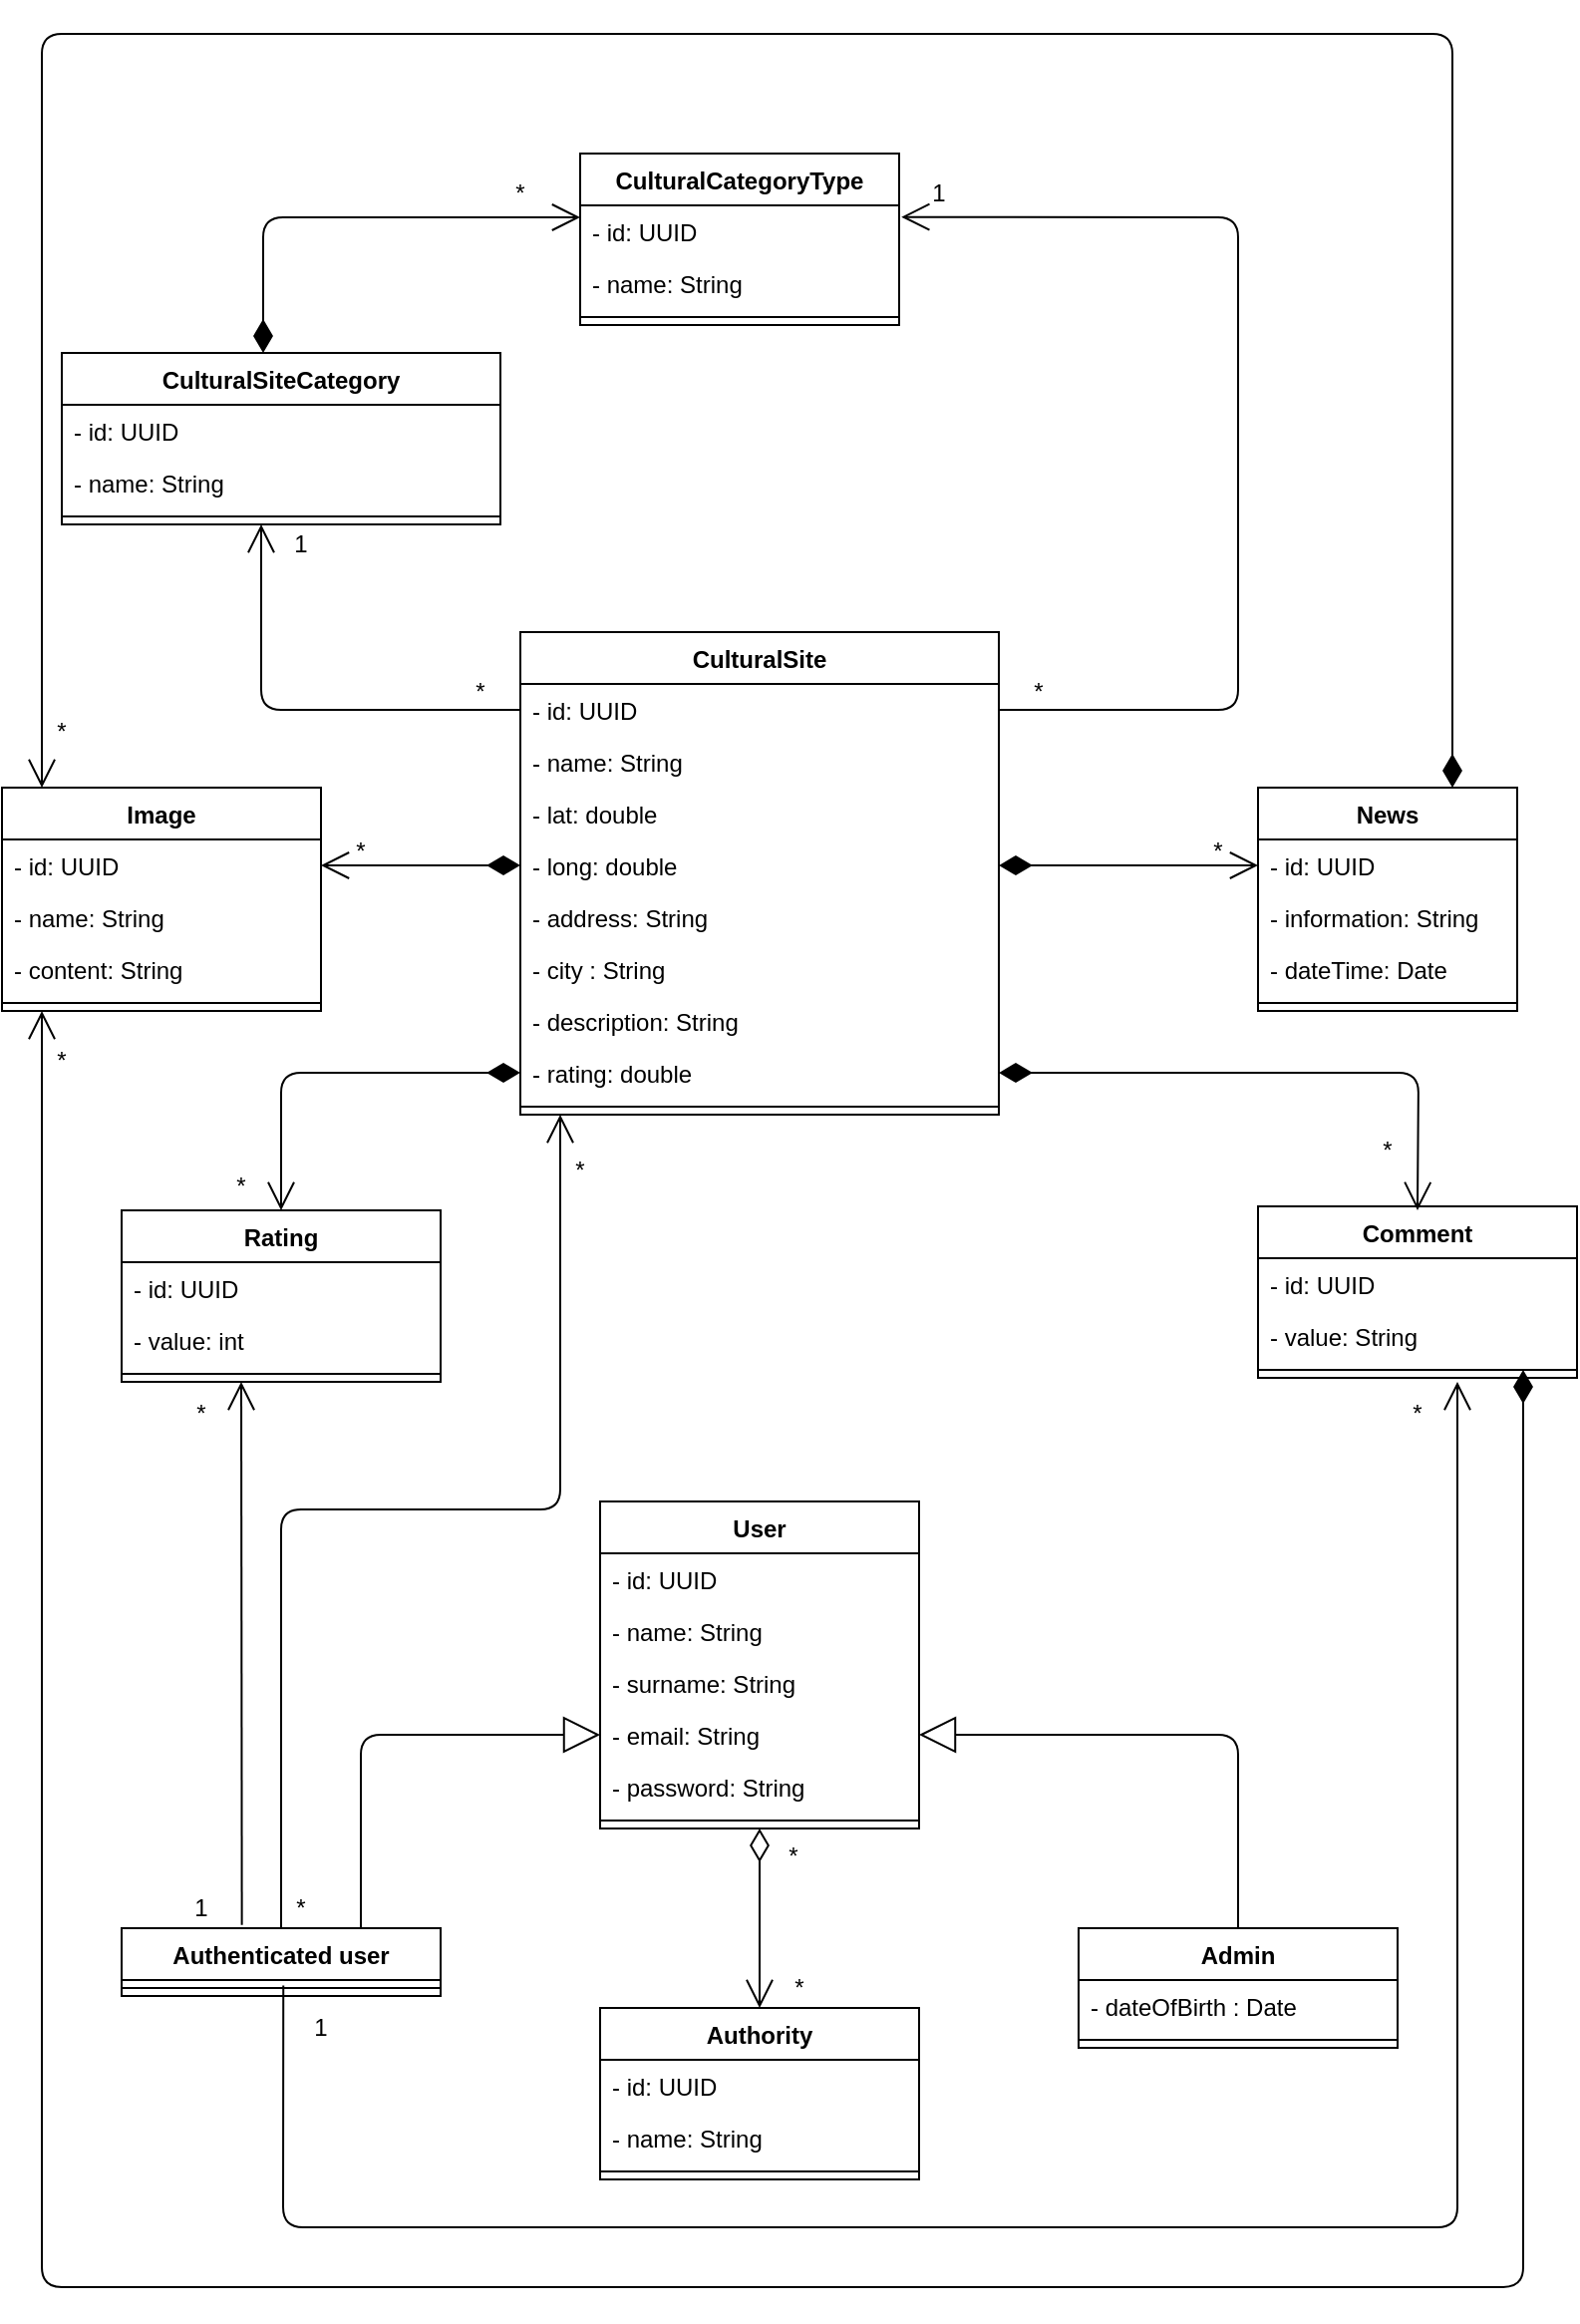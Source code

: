<mxfile version="13.8.8" type="device"><diagram id="C5RBs43oDa-KdzZeNtuy" name="CoreClassDiagram"><mxGraphModel dx="920" dy="562" grid="1" gridSize="10" guides="1" tooltips="1" connect="1" arrows="1" fold="1" page="1" pageScale="1" pageWidth="827" pageHeight="1169" math="0" shadow="0"><root><mxCell id="WIyWlLk6GJQsqaUBKTNV-0"/><mxCell id="WIyWlLk6GJQsqaUBKTNV-1" parent="WIyWlLk6GJQsqaUBKTNV-0"/><mxCell id="clxJohV_c_z-8d6fdWZx-4" value="CulturalSite" style="swimlane;fontStyle=1;align=center;verticalAlign=top;childLayout=stackLayout;horizontal=1;startSize=26;horizontalStack=0;resizeParent=1;resizeParentMax=0;resizeLast=0;collapsible=1;marginBottom=0;" parent="WIyWlLk6GJQsqaUBKTNV-1" vertex="1"><mxGeometry x="260" y="320" width="240" height="242" as="geometry"/></mxCell><mxCell id="clxJohV_c_z-8d6fdWZx-32" value="- id: UUID" style="text;strokeColor=none;fillColor=none;align=left;verticalAlign=top;spacingLeft=4;spacingRight=4;overflow=hidden;rotatable=0;points=[[0,0.5],[1,0.5]];portConstraint=eastwest;" parent="clxJohV_c_z-8d6fdWZx-4" vertex="1"><mxGeometry y="26" width="240" height="26" as="geometry"/></mxCell><mxCell id="clxJohV_c_z-8d6fdWZx-5" value="- name: String" style="text;strokeColor=none;fillColor=none;align=left;verticalAlign=top;spacingLeft=4;spacingRight=4;overflow=hidden;rotatable=0;points=[[0,0.5],[1,0.5]];portConstraint=eastwest;" parent="clxJohV_c_z-8d6fdWZx-4" vertex="1"><mxGeometry y="52" width="240" height="26" as="geometry"/></mxCell><mxCell id="clxJohV_c_z-8d6fdWZx-8" value="- lat: double" style="text;strokeColor=none;fillColor=none;align=left;verticalAlign=top;spacingLeft=4;spacingRight=4;overflow=hidden;rotatable=0;points=[[0,0.5],[1,0.5]];portConstraint=eastwest;" parent="clxJohV_c_z-8d6fdWZx-4" vertex="1"><mxGeometry y="78" width="240" height="26" as="geometry"/></mxCell><mxCell id="H01T8IGDN5LHc6ppZp9V-1" value="- long: double" style="text;strokeColor=none;fillColor=none;align=left;verticalAlign=top;spacingLeft=4;spacingRight=4;overflow=hidden;rotatable=0;points=[[0,0.5],[1,0.5]];portConstraint=eastwest;" parent="clxJohV_c_z-8d6fdWZx-4" vertex="1"><mxGeometry y="104" width="240" height="26" as="geometry"/></mxCell><mxCell id="clxJohV_c_z-8d6fdWZx-9" value="- address: String" style="text;strokeColor=none;fillColor=none;align=left;verticalAlign=top;spacingLeft=4;spacingRight=4;overflow=hidden;rotatable=0;points=[[0,0.5],[1,0.5]];portConstraint=eastwest;" parent="clxJohV_c_z-8d6fdWZx-4" vertex="1"><mxGeometry y="130" width="240" height="26" as="geometry"/></mxCell><mxCell id="H01T8IGDN5LHc6ppZp9V-0" value="- city : String" style="text;strokeColor=none;fillColor=none;align=left;verticalAlign=top;spacingLeft=4;spacingRight=4;overflow=hidden;rotatable=0;points=[[0,0.5],[1,0.5]];portConstraint=eastwest;" parent="clxJohV_c_z-8d6fdWZx-4" vertex="1"><mxGeometry y="156" width="240" height="26" as="geometry"/></mxCell><mxCell id="clxJohV_c_z-8d6fdWZx-10" value="- description: String" style="text;strokeColor=none;fillColor=none;align=left;verticalAlign=top;spacingLeft=4;spacingRight=4;overflow=hidden;rotatable=0;points=[[0,0.5],[1,0.5]];portConstraint=eastwest;" parent="clxJohV_c_z-8d6fdWZx-4" vertex="1"><mxGeometry y="182" width="240" height="26" as="geometry"/></mxCell><mxCell id="H01T8IGDN5LHc6ppZp9V-3" value="- rating: double" style="text;strokeColor=none;fillColor=none;align=left;verticalAlign=top;spacingLeft=4;spacingRight=4;overflow=hidden;rotatable=0;points=[[0,0.5],[1,0.5]];portConstraint=eastwest;" parent="clxJohV_c_z-8d6fdWZx-4" vertex="1"><mxGeometry y="208" width="240" height="26" as="geometry"/></mxCell><mxCell id="clxJohV_c_z-8d6fdWZx-6" value="" style="line;strokeWidth=1;fillColor=none;align=left;verticalAlign=middle;spacingTop=-1;spacingLeft=3;spacingRight=3;rotatable=0;labelPosition=right;points=[];portConstraint=eastwest;" parent="clxJohV_c_z-8d6fdWZx-4" vertex="1"><mxGeometry y="234" width="240" height="8" as="geometry"/></mxCell><mxCell id="clxJohV_c_z-8d6fdWZx-22" value="CulturalSiteCategory" style="swimlane;fontStyle=1;align=center;verticalAlign=top;childLayout=stackLayout;horizontal=1;startSize=26;horizontalStack=0;resizeParent=1;resizeParentMax=0;resizeLast=0;collapsible=1;marginBottom=0;" parent="WIyWlLk6GJQsqaUBKTNV-1" vertex="1"><mxGeometry x="30" y="180" width="220" height="86" as="geometry"/></mxCell><mxCell id="pBHBdcPfYjw_2O6gtZ4y-12" value="- id: UUID" style="text;strokeColor=none;fillColor=none;align=left;verticalAlign=top;spacingLeft=4;spacingRight=4;overflow=hidden;rotatable=0;points=[[0,0.5],[1,0.5]];portConstraint=eastwest;" parent="clxJohV_c_z-8d6fdWZx-22" vertex="1"><mxGeometry y="26" width="220" height="26" as="geometry"/></mxCell><mxCell id="clxJohV_c_z-8d6fdWZx-23" value="- name: String" style="text;strokeColor=none;fillColor=none;align=left;verticalAlign=top;spacingLeft=4;spacingRight=4;overflow=hidden;rotatable=0;points=[[0,0.5],[1,0.5]];portConstraint=eastwest;" parent="clxJohV_c_z-8d6fdWZx-22" vertex="1"><mxGeometry y="52" width="220" height="26" as="geometry"/></mxCell><mxCell id="clxJohV_c_z-8d6fdWZx-24" value="" style="line;strokeWidth=1;fillColor=none;align=left;verticalAlign=middle;spacingTop=-1;spacingLeft=3;spacingRight=3;rotatable=0;labelPosition=right;points=[];portConstraint=eastwest;" parent="clxJohV_c_z-8d6fdWZx-22" vertex="1"><mxGeometry y="78" width="220" height="8" as="geometry"/></mxCell><mxCell id="clxJohV_c_z-8d6fdWZx-72" value="Rating" style="swimlane;fontStyle=1;align=center;verticalAlign=top;childLayout=stackLayout;horizontal=1;startSize=26;horizontalStack=0;resizeParent=1;resizeParentMax=0;resizeLast=0;collapsible=1;marginBottom=0;" parent="WIyWlLk6GJQsqaUBKTNV-1" vertex="1"><mxGeometry x="60" y="610" width="160" height="86" as="geometry"/></mxCell><mxCell id="clxJohV_c_z-8d6fdWZx-91" value="- id: UUID" style="text;strokeColor=none;fillColor=none;align=left;verticalAlign=top;spacingLeft=4;spacingRight=4;overflow=hidden;rotatable=0;points=[[0,0.5],[1,0.5]];portConstraint=eastwest;" parent="clxJohV_c_z-8d6fdWZx-72" vertex="1"><mxGeometry y="26" width="160" height="26" as="geometry"/></mxCell><mxCell id="clxJohV_c_z-8d6fdWZx-73" value="- value: int" style="text;strokeColor=none;fillColor=none;align=left;verticalAlign=top;spacingLeft=4;spacingRight=4;overflow=hidden;rotatable=0;points=[[0,0.5],[1,0.5]];portConstraint=eastwest;" parent="clxJohV_c_z-8d6fdWZx-72" vertex="1"><mxGeometry y="52" width="160" height="26" as="geometry"/></mxCell><mxCell id="clxJohV_c_z-8d6fdWZx-74" value="" style="line;strokeWidth=1;fillColor=none;align=left;verticalAlign=middle;spacingTop=-1;spacingLeft=3;spacingRight=3;rotatable=0;labelPosition=right;points=[];portConstraint=eastwest;" parent="clxJohV_c_z-8d6fdWZx-72" vertex="1"><mxGeometry y="78" width="160" height="8" as="geometry"/></mxCell><mxCell id="clxJohV_c_z-8d6fdWZx-76" value="" style="endArrow=open;html=1;endSize=12;startArrow=diamondThin;startSize=14;startFill=1;edgeStyle=orthogonalEdgeStyle;align=left;verticalAlign=bottom;exitX=0;exitY=0.5;exitDx=0;exitDy=0;entryX=0.5;entryY=0;entryDx=0;entryDy=0;" parent="WIyWlLk6GJQsqaUBKTNV-1" source="H01T8IGDN5LHc6ppZp9V-3" target="clxJohV_c_z-8d6fdWZx-72" edge="1"><mxGeometry x="-0.814" y="-5" relative="1" as="geometry"><mxPoint x="250" y="515" as="sourcePoint"/><mxPoint x="250" y="670" as="targetPoint"/><mxPoint as="offset"/></mxGeometry></mxCell><mxCell id="clxJohV_c_z-8d6fdWZx-77" value="Comment" style="swimlane;fontStyle=1;align=center;verticalAlign=top;childLayout=stackLayout;horizontal=1;startSize=26;horizontalStack=0;resizeParent=1;resizeParentMax=0;resizeLast=0;collapsible=1;marginBottom=0;" parent="WIyWlLk6GJQsqaUBKTNV-1" vertex="1"><mxGeometry x="630" y="608" width="160" height="86" as="geometry"/></mxCell><mxCell id="clxJohV_c_z-8d6fdWZx-92" value="- id: UUID" style="text;strokeColor=none;fillColor=none;align=left;verticalAlign=top;spacingLeft=4;spacingRight=4;overflow=hidden;rotatable=0;points=[[0,0.5],[1,0.5]];portConstraint=eastwest;" parent="clxJohV_c_z-8d6fdWZx-77" vertex="1"><mxGeometry y="26" width="160" height="26" as="geometry"/></mxCell><mxCell id="clxJohV_c_z-8d6fdWZx-78" value="- value: String&#10;" style="text;strokeColor=none;fillColor=none;align=left;verticalAlign=top;spacingLeft=4;spacingRight=4;overflow=hidden;rotatable=0;points=[[0,0.5],[1,0.5]];portConstraint=eastwest;" parent="clxJohV_c_z-8d6fdWZx-77" vertex="1"><mxGeometry y="52" width="160" height="26" as="geometry"/></mxCell><mxCell id="clxJohV_c_z-8d6fdWZx-79" value="" style="line;strokeWidth=1;fillColor=none;align=left;verticalAlign=middle;spacingTop=-1;spacingLeft=3;spacingRight=3;rotatable=0;labelPosition=right;points=[];portConstraint=eastwest;" parent="clxJohV_c_z-8d6fdWZx-77" vertex="1"><mxGeometry y="78" width="160" height="8" as="geometry"/></mxCell><mxCell id="clxJohV_c_z-8d6fdWZx-81" value="" style="endArrow=open;html=1;endSize=12;startArrow=diamondThin;startSize=14;startFill=1;edgeStyle=orthogonalEdgeStyle;align=left;verticalAlign=bottom;exitX=1;exitY=0.5;exitDx=0;exitDy=0;entryX=0.5;entryY=0;entryDx=0;entryDy=0;" parent="WIyWlLk6GJQsqaUBKTNV-1" source="H01T8IGDN5LHc6ppZp9V-3" edge="1"><mxGeometry x="-1" y="3" relative="1" as="geometry"><mxPoint x="490" y="515" as="sourcePoint"/><mxPoint x="710" y="610" as="targetPoint"/></mxGeometry></mxCell><mxCell id="clxJohV_c_z-8d6fdWZx-83" value="User" style="swimlane;fontStyle=1;align=center;verticalAlign=top;childLayout=stackLayout;horizontal=1;startSize=26;horizontalStack=0;resizeParent=1;resizeParentMax=0;resizeLast=0;collapsible=1;marginBottom=0;" parent="WIyWlLk6GJQsqaUBKTNV-1" vertex="1"><mxGeometry x="300" y="756" width="160" height="164" as="geometry"/></mxCell><mxCell id="clxJohV_c_z-8d6fdWZx-84" value="- id: UUID" style="text;strokeColor=none;fillColor=none;align=left;verticalAlign=top;spacingLeft=4;spacingRight=4;overflow=hidden;rotatable=0;points=[[0,0.5],[1,0.5]];portConstraint=eastwest;" parent="clxJohV_c_z-8d6fdWZx-83" vertex="1"><mxGeometry y="26" width="160" height="26" as="geometry"/></mxCell><mxCell id="clxJohV_c_z-8d6fdWZx-101" value="- name: String" style="text;strokeColor=none;fillColor=none;align=left;verticalAlign=top;spacingLeft=4;spacingRight=4;overflow=hidden;rotatable=0;points=[[0,0.5],[1,0.5]];portConstraint=eastwest;" parent="clxJohV_c_z-8d6fdWZx-83" vertex="1"><mxGeometry y="52" width="160" height="26" as="geometry"/></mxCell><mxCell id="clxJohV_c_z-8d6fdWZx-102" value="- surname: String" style="text;strokeColor=none;fillColor=none;align=left;verticalAlign=top;spacingLeft=4;spacingRight=4;overflow=hidden;rotatable=0;points=[[0,0.5],[1,0.5]];portConstraint=eastwest;" parent="clxJohV_c_z-8d6fdWZx-83" vertex="1"><mxGeometry y="78" width="160" height="26" as="geometry"/></mxCell><mxCell id="clxJohV_c_z-8d6fdWZx-104" value="- email: String" style="text;strokeColor=none;fillColor=none;align=left;verticalAlign=top;spacingLeft=4;spacingRight=4;overflow=hidden;rotatable=0;points=[[0,0.5],[1,0.5]];portConstraint=eastwest;" parent="clxJohV_c_z-8d6fdWZx-83" vertex="1"><mxGeometry y="104" width="160" height="26" as="geometry"/></mxCell><mxCell id="clxJohV_c_z-8d6fdWZx-105" value="- password: String" style="text;strokeColor=none;fillColor=none;align=left;verticalAlign=top;spacingLeft=4;spacingRight=4;overflow=hidden;rotatable=0;points=[[0,0.5],[1,0.5]];portConstraint=eastwest;" parent="clxJohV_c_z-8d6fdWZx-83" vertex="1"><mxGeometry y="130" width="160" height="26" as="geometry"/></mxCell><mxCell id="clxJohV_c_z-8d6fdWZx-85" value="" style="line;strokeWidth=1;fillColor=none;align=left;verticalAlign=middle;spacingTop=-1;spacingLeft=3;spacingRight=3;rotatable=0;labelPosition=right;points=[];portConstraint=eastwest;" parent="clxJohV_c_z-8d6fdWZx-83" vertex="1"><mxGeometry y="156" width="160" height="8" as="geometry"/></mxCell><mxCell id="clxJohV_c_z-8d6fdWZx-109" value="News" style="swimlane;fontStyle=1;align=center;verticalAlign=top;childLayout=stackLayout;horizontal=1;startSize=26;horizontalStack=0;resizeParent=1;resizeParentMax=0;resizeLast=0;collapsible=1;marginBottom=0;" parent="WIyWlLk6GJQsqaUBKTNV-1" vertex="1"><mxGeometry x="630" y="398" width="130" height="112" as="geometry"/></mxCell><mxCell id="mPPgr6-ELmwVIDoUIels-7" value="- id: UUID" style="text;strokeColor=none;fillColor=none;align=left;verticalAlign=top;spacingLeft=4;spacingRight=4;overflow=hidden;rotatable=0;points=[[0,0.5],[1,0.5]];portConstraint=eastwest;" parent="clxJohV_c_z-8d6fdWZx-109" vertex="1"><mxGeometry y="26" width="130" height="26" as="geometry"/></mxCell><mxCell id="clxJohV_c_z-8d6fdWZx-110" value="- information: String" style="text;strokeColor=none;fillColor=none;align=left;verticalAlign=top;spacingLeft=4;spacingRight=4;overflow=hidden;rotatable=0;points=[[0,0.5],[1,0.5]];portConstraint=eastwest;" parent="clxJohV_c_z-8d6fdWZx-109" vertex="1"><mxGeometry y="52" width="130" height="26" as="geometry"/></mxCell><mxCell id="oNf3GADSq1OT-MhlM6DW-19" value="- dateTime: Date" style="text;strokeColor=none;fillColor=none;align=left;verticalAlign=top;spacingLeft=4;spacingRight=4;overflow=hidden;rotatable=0;points=[[0,0.5],[1,0.5]];portConstraint=eastwest;" parent="clxJohV_c_z-8d6fdWZx-109" vertex="1"><mxGeometry y="78" width="130" height="26" as="geometry"/></mxCell><mxCell id="clxJohV_c_z-8d6fdWZx-111" value="" style="line;strokeWidth=1;fillColor=none;align=left;verticalAlign=middle;spacingTop=-1;spacingLeft=3;spacingRight=3;rotatable=0;labelPosition=right;points=[];portConstraint=eastwest;" parent="clxJohV_c_z-8d6fdWZx-109" vertex="1"><mxGeometry y="104" width="130" height="8" as="geometry"/></mxCell><mxCell id="pBHBdcPfYjw_2O6gtZ4y-1" value="CulturalCategoryType" style="swimlane;fontStyle=1;align=center;verticalAlign=top;childLayout=stackLayout;horizontal=1;startSize=26;horizontalStack=0;resizeParent=1;resizeParentMax=0;resizeLast=0;collapsible=1;marginBottom=0;" parent="WIyWlLk6GJQsqaUBKTNV-1" vertex="1"><mxGeometry x="290" y="80" width="160" height="86" as="geometry"/></mxCell><mxCell id="H01T8IGDN5LHc6ppZp9V-5" value="- id: UUID" style="text;strokeColor=none;fillColor=none;align=left;verticalAlign=top;spacingLeft=4;spacingRight=4;overflow=hidden;rotatable=0;points=[[0,0.5],[1,0.5]];portConstraint=eastwest;" parent="pBHBdcPfYjw_2O6gtZ4y-1" vertex="1"><mxGeometry y="26" width="160" height="26" as="geometry"/></mxCell><mxCell id="pBHBdcPfYjw_2O6gtZ4y-2" value="- name: String" style="text;strokeColor=none;fillColor=none;align=left;verticalAlign=top;spacingLeft=4;spacingRight=4;overflow=hidden;rotatable=0;points=[[0,0.5],[1,0.5]];portConstraint=eastwest;" parent="pBHBdcPfYjw_2O6gtZ4y-1" vertex="1"><mxGeometry y="52" width="160" height="26" as="geometry"/></mxCell><mxCell id="pBHBdcPfYjw_2O6gtZ4y-3" value="" style="line;strokeWidth=1;fillColor=none;align=left;verticalAlign=middle;spacingTop=-1;spacingLeft=3;spacingRight=3;rotatable=0;labelPosition=right;points=[];portConstraint=eastwest;" parent="pBHBdcPfYjw_2O6gtZ4y-1" vertex="1"><mxGeometry y="78" width="160" height="8" as="geometry"/></mxCell><mxCell id="pBHBdcPfYjw_2O6gtZ4y-13" value="" style="endArrow=open;html=1;endSize=12;startArrow=diamondThin;startSize=14;startFill=1;edgeStyle=orthogonalEdgeStyle;align=left;verticalAlign=bottom;" parent="WIyWlLk6GJQsqaUBKTNV-1" edge="1"><mxGeometry x="-0.234" y="-68" relative="1" as="geometry"><mxPoint x="131" y="180" as="sourcePoint"/><mxPoint x="290" y="112" as="targetPoint"/><Array as="points"><mxPoint x="131" y="112"/></Array><mxPoint as="offset"/></mxGeometry></mxCell><mxCell id="pBHBdcPfYjw_2O6gtZ4y-14" value="" style="endArrow=open;endFill=1;endSize=12;html=1;exitX=0.377;exitY=-0.047;exitDx=0;exitDy=0;exitPerimeter=0;" parent="WIyWlLk6GJQsqaUBKTNV-1" source="pBHBdcPfYjw_2O6gtZ4y-16" edge="1"><mxGeometry width="160" relative="1" as="geometry"><mxPoint x="310" y="700" as="sourcePoint"/><mxPoint x="120" y="696" as="targetPoint"/><Array as="points"/></mxGeometry></mxCell><mxCell id="pBHBdcPfYjw_2O6gtZ4y-15" value="" style="endArrow=open;endFill=1;endSize=12;html=1;exitX=0.507;exitY=0.85;exitDx=0;exitDy=0;exitPerimeter=0;" parent="WIyWlLk6GJQsqaUBKTNV-1" edge="1"><mxGeometry width="160" relative="1" as="geometry"><mxPoint x="141.12" y="998.8" as="sourcePoint"/><mxPoint x="730" y="696" as="targetPoint"/><Array as="points"><mxPoint x="141" y="1120"/><mxPoint x="730" y="1120"/></Array></mxGeometry></mxCell><mxCell id="pBHBdcPfYjw_2O6gtZ4y-16" value="Authenticated user" style="swimlane;fontStyle=1;align=center;verticalAlign=top;childLayout=stackLayout;horizontal=1;startSize=26;horizontalStack=0;resizeParent=1;resizeParentMax=0;resizeLast=0;collapsible=1;marginBottom=0;" parent="WIyWlLk6GJQsqaUBKTNV-1" vertex="1"><mxGeometry x="60" y="970" width="160" height="34" as="geometry"/></mxCell><mxCell id="pBHBdcPfYjw_2O6gtZ4y-18" value="" style="line;strokeWidth=1;fillColor=none;align=left;verticalAlign=middle;spacingTop=-1;spacingLeft=3;spacingRight=3;rotatable=0;labelPosition=right;points=[];portConstraint=eastwest;" parent="pBHBdcPfYjw_2O6gtZ4y-16" vertex="1"><mxGeometry y="26" width="160" height="8" as="geometry"/></mxCell><mxCell id="pBHBdcPfYjw_2O6gtZ4y-20" value="Admin" style="swimlane;fontStyle=1;align=center;verticalAlign=top;childLayout=stackLayout;horizontal=1;startSize=26;horizontalStack=0;resizeParent=1;resizeParentMax=0;resizeLast=0;collapsible=1;marginBottom=0;" parent="WIyWlLk6GJQsqaUBKTNV-1" vertex="1"><mxGeometry x="540" y="970" width="160" height="60" as="geometry"/></mxCell><mxCell id="oNf3GADSq1OT-MhlM6DW-28" value="- dateOfBirth : Date" style="text;strokeColor=none;fillColor=none;align=left;verticalAlign=top;spacingLeft=4;spacingRight=4;overflow=hidden;rotatable=0;points=[[0,0.5],[1,0.5]];portConstraint=eastwest;" parent="pBHBdcPfYjw_2O6gtZ4y-20" vertex="1"><mxGeometry y="26" width="160" height="26" as="geometry"/></mxCell><mxCell id="pBHBdcPfYjw_2O6gtZ4y-22" value="" style="line;strokeWidth=1;fillColor=none;align=left;verticalAlign=middle;spacingTop=-1;spacingLeft=3;spacingRight=3;rotatable=0;labelPosition=right;points=[];portConstraint=eastwest;" parent="pBHBdcPfYjw_2O6gtZ4y-20" vertex="1"><mxGeometry y="52" width="160" height="8" as="geometry"/></mxCell><mxCell id="pBHBdcPfYjw_2O6gtZ4y-25" value="" style="endArrow=block;endSize=16;endFill=0;html=1;entryX=0;entryY=0.5;entryDx=0;entryDy=0;exitX=0.75;exitY=0;exitDx=0;exitDy=0;" parent="WIyWlLk6GJQsqaUBKTNV-1" source="pBHBdcPfYjw_2O6gtZ4y-16" target="clxJohV_c_z-8d6fdWZx-104" edge="1"><mxGeometry width="160" relative="1" as="geometry"><mxPoint x="90" y="880" as="sourcePoint"/><mxPoint x="250" y="880" as="targetPoint"/><Array as="points"><mxPoint x="180" y="873"/></Array></mxGeometry></mxCell><mxCell id="pBHBdcPfYjw_2O6gtZ4y-26" value="" style="endArrow=block;endSize=16;endFill=0;html=1;entryX=1;entryY=0.5;entryDx=0;entryDy=0;exitX=0.5;exitY=0;exitDx=0;exitDy=0;" parent="WIyWlLk6GJQsqaUBKTNV-1" source="pBHBdcPfYjw_2O6gtZ4y-20" target="clxJohV_c_z-8d6fdWZx-104" edge="1"><mxGeometry width="160" relative="1" as="geometry"><mxPoint x="600" y="880" as="sourcePoint"/><mxPoint x="760" y="880" as="targetPoint"/><Array as="points"><mxPoint x="620" y="873"/></Array></mxGeometry></mxCell><mxCell id="H01T8IGDN5LHc6ppZp9V-6" value="*" style="text;html=1;strokeColor=none;fillColor=none;align=center;verticalAlign=middle;whiteSpace=wrap;rounded=0;strokeWidth=6;" parent="WIyWlLk6GJQsqaUBKTNV-1" vertex="1"><mxGeometry x="100" y="588" width="40" height="20" as="geometry"/></mxCell><mxCell id="H01T8IGDN5LHc6ppZp9V-7" value="*" style="text;html=1;strokeColor=none;fillColor=none;align=center;verticalAlign=middle;whiteSpace=wrap;rounded=0;strokeWidth=6;" parent="WIyWlLk6GJQsqaUBKTNV-1" vertex="1"><mxGeometry x="675" y="570" width="40" height="20" as="geometry"/></mxCell><mxCell id="H01T8IGDN5LHc6ppZp9V-8" value="*" style="text;html=1;strokeColor=none;fillColor=none;align=center;verticalAlign=middle;whiteSpace=wrap;rounded=0;strokeWidth=6;" parent="WIyWlLk6GJQsqaUBKTNV-1" vertex="1"><mxGeometry x="80" y="702" width="40" height="20" as="geometry"/></mxCell><mxCell id="H01T8IGDN5LHc6ppZp9V-9" value="*" style="text;html=1;strokeColor=none;fillColor=none;align=center;verticalAlign=middle;whiteSpace=wrap;rounded=0;strokeWidth=6;" parent="WIyWlLk6GJQsqaUBKTNV-1" vertex="1"><mxGeometry x="690" y="702" width="40" height="20" as="geometry"/></mxCell><mxCell id="H01T8IGDN5LHc6ppZp9V-10" value="1" style="text;html=1;strokeColor=none;fillColor=none;align=center;verticalAlign=middle;whiteSpace=wrap;rounded=0;strokeWidth=6;" parent="WIyWlLk6GJQsqaUBKTNV-1" vertex="1"><mxGeometry x="80" y="950" width="40" height="20" as="geometry"/></mxCell><mxCell id="H01T8IGDN5LHc6ppZp9V-11" value="1" style="text;html=1;strokeColor=none;fillColor=none;align=center;verticalAlign=middle;whiteSpace=wrap;rounded=0;strokeWidth=6;" parent="WIyWlLk6GJQsqaUBKTNV-1" vertex="1"><mxGeometry x="140" y="1010" width="40" height="20" as="geometry"/></mxCell><mxCell id="H01T8IGDN5LHc6ppZp9V-12" value="" style="endArrow=open;endFill=1;endSize=12;html=1;exitX=1;exitY=0.5;exitDx=0;exitDy=0;entryX=1.007;entryY=0.225;entryDx=0;entryDy=0;entryPerimeter=0;" parent="WIyWlLk6GJQsqaUBKTNV-1" source="clxJohV_c_z-8d6fdWZx-32" target="H01T8IGDN5LHc6ppZp9V-5" edge="1"><mxGeometry width="160" relative="1" as="geometry"><mxPoint x="270" y="395" as="sourcePoint"/><mxPoint x="510" y="100" as="targetPoint"/><Array as="points"><mxPoint x="620" y="359"/><mxPoint x="620" y="112"/></Array></mxGeometry></mxCell><mxCell id="H01T8IGDN5LHc6ppZp9V-13" value="*" style="text;html=1;strokeColor=none;fillColor=none;align=center;verticalAlign=middle;whiteSpace=wrap;rounded=0;strokeWidth=6;" parent="WIyWlLk6GJQsqaUBKTNV-1" vertex="1"><mxGeometry x="600" y="420" width="20" height="20" as="geometry"/></mxCell><mxCell id="H01T8IGDN5LHc6ppZp9V-15" value="1" style="text;html=1;strokeColor=none;fillColor=none;align=center;verticalAlign=middle;whiteSpace=wrap;rounded=0;strokeWidth=6;" parent="WIyWlLk6GJQsqaUBKTNV-1" vertex="1"><mxGeometry x="130" y="266" width="40" height="20" as="geometry"/></mxCell><mxCell id="H01T8IGDN5LHc6ppZp9V-16" value="*" style="text;html=1;strokeColor=none;fillColor=none;align=center;verticalAlign=middle;whiteSpace=wrap;rounded=0;strokeWidth=6;" parent="WIyWlLk6GJQsqaUBKTNV-1" vertex="1"><mxGeometry x="220" y="340" width="40" height="20" as="geometry"/></mxCell><mxCell id="H01T8IGDN5LHc6ppZp9V-17" value="*" style="text;html=1;strokeColor=none;fillColor=none;align=center;verticalAlign=middle;whiteSpace=wrap;rounded=0;strokeWidth=6;" parent="WIyWlLk6GJQsqaUBKTNV-1" vertex="1"><mxGeometry x="240" y="90" width="40" height="20" as="geometry"/></mxCell><mxCell id="H01T8IGDN5LHc6ppZp9V-18" value="1" style="text;html=1;strokeColor=none;fillColor=none;align=center;verticalAlign=middle;whiteSpace=wrap;rounded=0;strokeWidth=6;" parent="WIyWlLk6GJQsqaUBKTNV-1" vertex="1"><mxGeometry x="450" y="90" width="40" height="20" as="geometry"/></mxCell><mxCell id="H01T8IGDN5LHc6ppZp9V-19" value="*" style="text;html=1;strokeColor=none;fillColor=none;align=center;verticalAlign=middle;whiteSpace=wrap;rounded=0;strokeWidth=6;" parent="WIyWlLk6GJQsqaUBKTNV-1" vertex="1"><mxGeometry x="500" y="340" width="40" height="20" as="geometry"/></mxCell><mxCell id="oNf3GADSq1OT-MhlM6DW-2" value="Image" style="swimlane;fontStyle=1;align=center;verticalAlign=top;childLayout=stackLayout;horizontal=1;startSize=26;horizontalStack=0;resizeParent=1;resizeParentMax=0;resizeLast=0;collapsible=1;marginBottom=0;" parent="WIyWlLk6GJQsqaUBKTNV-1" vertex="1"><mxGeometry y="398" width="160" height="112" as="geometry"/></mxCell><mxCell id="oNf3GADSq1OT-MhlM6DW-3" value="- id: UUID" style="text;strokeColor=none;fillColor=none;align=left;verticalAlign=top;spacingLeft=4;spacingRight=4;overflow=hidden;rotatable=0;points=[[0,0.5],[1,0.5]];portConstraint=eastwest;" parent="oNf3GADSq1OT-MhlM6DW-2" vertex="1"><mxGeometry y="26" width="160" height="26" as="geometry"/></mxCell><mxCell id="oNf3GADSq1OT-MhlM6DW-4" value="- name: String" style="text;strokeColor=none;fillColor=none;align=left;verticalAlign=top;spacingLeft=4;spacingRight=4;overflow=hidden;rotatable=0;points=[[0,0.5],[1,0.5]];portConstraint=eastwest;" parent="oNf3GADSq1OT-MhlM6DW-2" vertex="1"><mxGeometry y="52" width="160" height="26" as="geometry"/></mxCell><mxCell id="oNf3GADSq1OT-MhlM6DW-6" value="- content: String" style="text;strokeColor=none;fillColor=none;align=left;verticalAlign=top;spacingLeft=4;spacingRight=4;overflow=hidden;rotatable=0;points=[[0,0.5],[1,0.5]];portConstraint=eastwest;" parent="oNf3GADSq1OT-MhlM6DW-2" vertex="1"><mxGeometry y="78" width="160" height="26" as="geometry"/></mxCell><mxCell id="oNf3GADSq1OT-MhlM6DW-5" value="" style="line;strokeWidth=1;fillColor=none;align=left;verticalAlign=middle;spacingTop=-1;spacingLeft=3;spacingRight=3;rotatable=0;labelPosition=right;points=[];portConstraint=eastwest;" parent="oNf3GADSq1OT-MhlM6DW-2" vertex="1"><mxGeometry y="104" width="160" height="8" as="geometry"/></mxCell><mxCell id="oNf3GADSq1OT-MhlM6DW-9" value="" style="endArrow=open;html=1;endSize=12;startArrow=diamondThin;startSize=14;startFill=1;edgeStyle=orthogonalEdgeStyle;align=left;verticalAlign=bottom;exitX=0;exitY=0.5;exitDx=0;exitDy=0;entryX=1;entryY=0.5;entryDx=0;entryDy=0;" parent="WIyWlLk6GJQsqaUBKTNV-1" source="H01T8IGDN5LHc6ppZp9V-1" target="oNf3GADSq1OT-MhlM6DW-3" edge="1"><mxGeometry x="-0.6" relative="1" as="geometry"><mxPoint x="180" y="440" as="sourcePoint"/><mxPoint x="340" y="440" as="targetPoint"/><mxPoint as="offset"/></mxGeometry></mxCell><mxCell id="oNf3GADSq1OT-MhlM6DW-10" value="*" style="text;html=1;strokeColor=none;fillColor=none;align=center;verticalAlign=middle;whiteSpace=wrap;rounded=0;strokeWidth=6;" parent="WIyWlLk6GJQsqaUBKTNV-1" vertex="1"><mxGeometry x="160" y="420" width="40" height="20" as="geometry"/></mxCell><mxCell id="oNf3GADSq1OT-MhlM6DW-11" value="" style="endArrow=open;endFill=1;endSize=12;html=1;exitX=0;exitY=0.5;exitDx=0;exitDy=0;" parent="WIyWlLk6GJQsqaUBKTNV-1" source="clxJohV_c_z-8d6fdWZx-32" edge="1"><mxGeometry width="160" relative="1" as="geometry"><mxPoint x="240" y="270" as="sourcePoint"/><mxPoint x="130" y="266" as="targetPoint"/><Array as="points"><mxPoint x="130" y="359"/></Array></mxGeometry></mxCell><mxCell id="oNf3GADSq1OT-MhlM6DW-17" value="" style="endArrow=open;html=1;endSize=12;startArrow=diamondThin;startSize=14;startFill=1;edgeStyle=orthogonalEdgeStyle;align=left;verticalAlign=bottom;exitX=1;exitY=0.5;exitDx=0;exitDy=0;entryX=0;entryY=0.5;entryDx=0;entryDy=0;" parent="WIyWlLk6GJQsqaUBKTNV-1" source="H01T8IGDN5LHc6ppZp9V-1" target="mPPgr6-ELmwVIDoUIels-7" edge="1"><mxGeometry x="-0.6" relative="1" as="geometry"><mxPoint x="620" y="470" as="sourcePoint"/><mxPoint x="580" y="460" as="targetPoint"/><mxPoint as="offset"/></mxGeometry></mxCell><mxCell id="oNf3GADSq1OT-MhlM6DW-21" value="" style="endArrow=open;html=1;endSize=12;startArrow=diamondThin;startSize=14;startFill=1;edgeStyle=orthogonalEdgeStyle;align=left;verticalAlign=bottom;exitX=0.75;exitY=0;exitDx=0;exitDy=0;entryX=0.125;entryY=0;entryDx=0;entryDy=0;entryPerimeter=0;" parent="WIyWlLk6GJQsqaUBKTNV-1" source="clxJohV_c_z-8d6fdWZx-109" target="oNf3GADSq1OT-MhlM6DW-2" edge="1"><mxGeometry x="-1" y="3" relative="1" as="geometry"><mxPoint x="320" y="300" as="sourcePoint"/><mxPoint x="10" y="390" as="targetPoint"/><Array as="points"><mxPoint x="728" y="20"/><mxPoint x="20" y="20"/></Array></mxGeometry></mxCell><mxCell id="oNf3GADSq1OT-MhlM6DW-22" value="*" style="text;html=1;strokeColor=none;fillColor=none;align=center;verticalAlign=middle;whiteSpace=wrap;rounded=0;strokeWidth=6;" parent="WIyWlLk6GJQsqaUBKTNV-1" vertex="1"><mxGeometry x="20" y="360" width="20" height="20" as="geometry"/></mxCell><mxCell id="oNf3GADSq1OT-MhlM6DW-24" value="" style="endArrow=open;html=1;endSize=12;startArrow=diamondThin;startSize=14;startFill=1;edgeStyle=orthogonalEdgeStyle;align=left;verticalAlign=bottom;" parent="WIyWlLk6GJQsqaUBKTNV-1" edge="1"><mxGeometry x="-1" y="3" relative="1" as="geometry"><mxPoint x="763" y="690" as="sourcePoint"/><mxPoint x="20" y="510" as="targetPoint"/><Array as="points"><mxPoint x="763" y="1150"/><mxPoint x="20" y="1150"/></Array></mxGeometry></mxCell><mxCell id="oNf3GADSq1OT-MhlM6DW-26" value="*" style="text;html=1;strokeColor=none;fillColor=none;align=center;verticalAlign=middle;whiteSpace=wrap;rounded=0;strokeWidth=6;" parent="WIyWlLk6GJQsqaUBKTNV-1" vertex="1"><mxGeometry x="20" y="525" width="20" height="20" as="geometry"/></mxCell><mxCell id="cvffgyAxCMf24gTajg7A-2" value="" style="endArrow=open;endFill=1;endSize=12;html=1;exitX=0.5;exitY=0;exitDx=0;exitDy=0;" edge="1" parent="WIyWlLk6GJQsqaUBKTNV-1" source="pBHBdcPfYjw_2O6gtZ4y-16"><mxGeometry width="160" relative="1" as="geometry"><mxPoint x="170" y="550" as="sourcePoint"/><mxPoint x="280" y="562" as="targetPoint"/><Array as="points"><mxPoint x="140" y="760"/><mxPoint x="280" y="760"/></Array></mxGeometry></mxCell><mxCell id="cvffgyAxCMf24gTajg7A-4" value="*" style="text;html=1;strokeColor=none;fillColor=none;align=center;verticalAlign=middle;whiteSpace=wrap;rounded=0;strokeWidth=6;" vertex="1" parent="WIyWlLk6GJQsqaUBKTNV-1"><mxGeometry x="130" y="950" width="40" height="20" as="geometry"/></mxCell><mxCell id="cvffgyAxCMf24gTajg7A-5" value="*" style="text;html=1;strokeColor=none;fillColor=none;align=center;verticalAlign=middle;whiteSpace=wrap;rounded=0;strokeWidth=6;" vertex="1" parent="WIyWlLk6GJQsqaUBKTNV-1"><mxGeometry x="270" y="580" width="40" height="20" as="geometry"/></mxCell><mxCell id="cvffgyAxCMf24gTajg7A-9" value="Authority" style="swimlane;fontStyle=1;align=center;verticalAlign=top;childLayout=stackLayout;horizontal=1;startSize=26;horizontalStack=0;resizeParent=1;resizeParentMax=0;resizeLast=0;collapsible=1;marginBottom=0;" vertex="1" parent="WIyWlLk6GJQsqaUBKTNV-1"><mxGeometry x="300" y="1010" width="160" height="86" as="geometry"/></mxCell><mxCell id="cvffgyAxCMf24gTajg7A-10" value="- id: UUID" style="text;strokeColor=none;fillColor=none;align=left;verticalAlign=top;spacingLeft=4;spacingRight=4;overflow=hidden;rotatable=0;points=[[0,0.5],[1,0.5]];portConstraint=eastwest;" vertex="1" parent="cvffgyAxCMf24gTajg7A-9"><mxGeometry y="26" width="160" height="26" as="geometry"/></mxCell><mxCell id="cvffgyAxCMf24gTajg7A-11" value="- name: String&#10;" style="text;strokeColor=none;fillColor=none;align=left;verticalAlign=top;spacingLeft=4;spacingRight=4;overflow=hidden;rotatable=0;points=[[0,0.5],[1,0.5]];portConstraint=eastwest;" vertex="1" parent="cvffgyAxCMf24gTajg7A-9"><mxGeometry y="52" width="160" height="26" as="geometry"/></mxCell><mxCell id="cvffgyAxCMf24gTajg7A-12" value="" style="line;strokeWidth=1;fillColor=none;align=left;verticalAlign=middle;spacingTop=-1;spacingLeft=3;spacingRight=3;rotatable=0;labelPosition=right;points=[];portConstraint=eastwest;" vertex="1" parent="cvffgyAxCMf24gTajg7A-9"><mxGeometry y="78" width="160" height="8" as="geometry"/></mxCell><mxCell id="cvffgyAxCMf24gTajg7A-15" value="" style="endArrow=open;html=1;endSize=12;startArrow=diamondThin;startSize=14;startFill=0;edgeStyle=orthogonalEdgeStyle;align=left;verticalAlign=bottom;exitX=0.5;exitY=1;exitDx=0;exitDy=0;entryX=0.5;entryY=0;entryDx=0;entryDy=0;" edge="1" parent="WIyWlLk6GJQsqaUBKTNV-1" source="clxJohV_c_z-8d6fdWZx-83" target="cvffgyAxCMf24gTajg7A-9"><mxGeometry x="0.091" y="80" relative="1" as="geometry"><mxPoint x="350" y="970" as="sourcePoint"/><mxPoint x="510" y="970" as="targetPoint"/><mxPoint as="offset"/></mxGeometry></mxCell><mxCell id="cvffgyAxCMf24gTajg7A-16" value="*" style="text;html=1;strokeColor=none;fillColor=none;align=center;verticalAlign=middle;whiteSpace=wrap;rounded=0;strokeWidth=6;" vertex="1" parent="WIyWlLk6GJQsqaUBKTNV-1"><mxGeometry x="377" y="924" width="40" height="20" as="geometry"/></mxCell><mxCell id="cvffgyAxCMf24gTajg7A-17" value="*" style="text;html=1;strokeColor=none;fillColor=none;align=center;verticalAlign=middle;whiteSpace=wrap;rounded=0;strokeWidth=6;" vertex="1" parent="WIyWlLk6GJQsqaUBKTNV-1"><mxGeometry x="380" y="990" width="40" height="20" as="geometry"/></mxCell></root></mxGraphModel></diagram></mxfile>